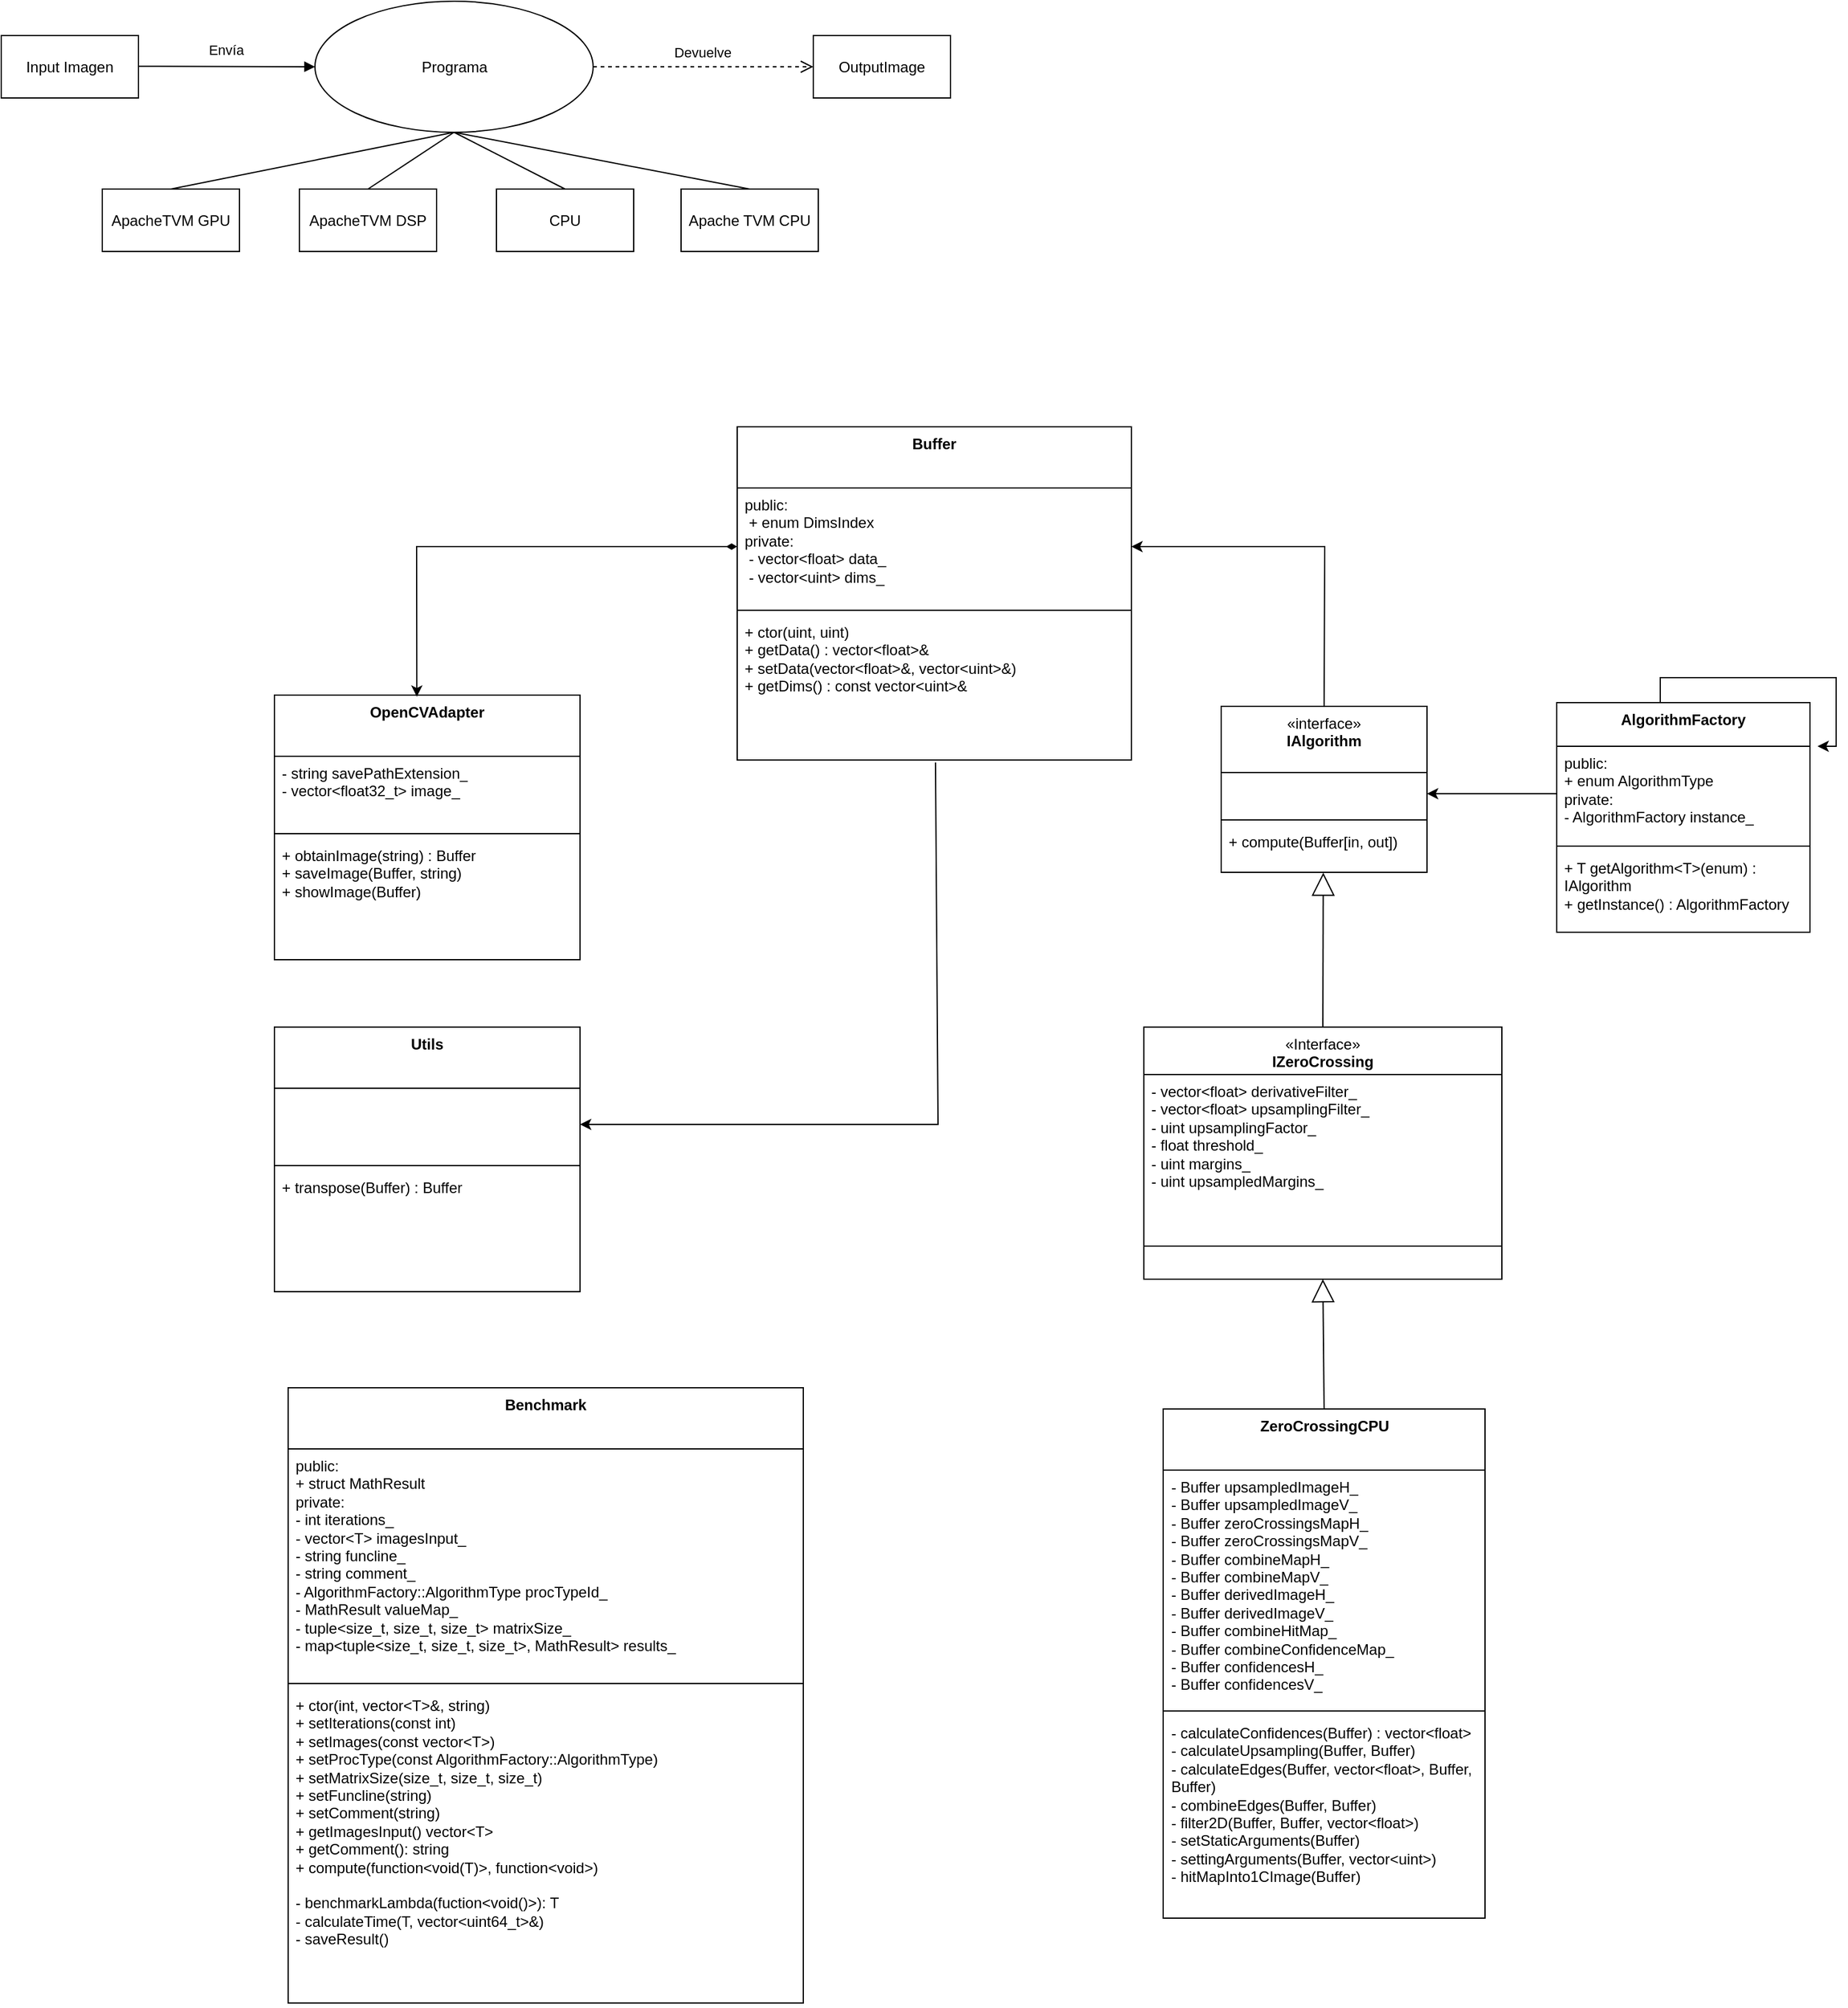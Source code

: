 <mxfile version="21.1.2" type="device">
  <diagram id="C5RBs43oDa-KdzZeNtuy" name="Page-1">
    <mxGraphModel dx="1982" dy="2638" grid="0" gridSize="10" guides="1" tooltips="1" connect="1" arrows="1" fold="1" page="0" pageScale="1" pageWidth="827" pageHeight="1169" math="0" shadow="0">
      <root>
        <mxCell id="WIyWlLk6GJQsqaUBKTNV-0" />
        <mxCell id="WIyWlLk6GJQsqaUBKTNV-1" parent="WIyWlLk6GJQsqaUBKTNV-0" />
        <mxCell id="w8qNlpFN52AXZ6-SE6C6-33" value="" style="endArrow=none;html=1;rounded=0;exitX=0.5;exitY=0;exitDx=0;exitDy=0;entryX=0.5;entryY=1;entryDx=0;entryDy=0;" parent="WIyWlLk6GJQsqaUBKTNV-1" source="w8qNlpFN52AXZ6-SE6C6-26" target="w8qNlpFN52AXZ6-SE6C6-20" edge="1">
          <mxGeometry width="50" height="50" relative="1" as="geometry">
            <mxPoint x="319" y="-459.5" as="sourcePoint" />
            <mxPoint x="298" y="-560.5" as="targetPoint" />
          </mxGeometry>
        </mxCell>
        <mxCell id="w8qNlpFN52AXZ6-SE6C6-34" value="" style="endArrow=none;html=1;rounded=0;exitX=0.5;exitY=0;exitDx=0;exitDy=0;entryX=0.5;entryY=1;entryDx=0;entryDy=0;" parent="WIyWlLk6GJQsqaUBKTNV-1" source="w8qNlpFN52AXZ6-SE6C6-25" target="w8qNlpFN52AXZ6-SE6C6-20" edge="1">
          <mxGeometry width="50" height="50" relative="1" as="geometry">
            <mxPoint x="238" y="-423.5" as="sourcePoint" />
            <mxPoint x="298" y="-561.5" as="targetPoint" />
          </mxGeometry>
        </mxCell>
        <mxCell id="w8qNlpFN52AXZ6-SE6C6-1" value="OpenCVAdapter" style="swimlane;fontStyle=1;align=center;verticalAlign=top;childLayout=stackLayout;horizontal=1;startSize=49;horizontalStack=0;resizeParent=1;resizeParentMax=0;resizeLast=0;collapsible=1;marginBottom=0;whiteSpace=wrap;html=1;" parent="WIyWlLk6GJQsqaUBKTNV-1" vertex="1">
          <mxGeometry x="153" y="-112" width="245" height="212" as="geometry">
            <mxRectangle x="-70" y="40" width="94" height="41" as="alternateBounds" />
          </mxGeometry>
        </mxCell>
        <mxCell id="w8qNlpFN52AXZ6-SE6C6-2" value="- string savePathExtension_&lt;br&gt;- vector&amp;lt;float32_t&amp;gt; image_" style="text;strokeColor=none;fillColor=none;align=left;verticalAlign=top;spacingLeft=4;spacingRight=4;overflow=hidden;rotatable=0;points=[[0,0.5],[1,0.5]];portConstraint=eastwest;whiteSpace=wrap;html=1;" parent="w8qNlpFN52AXZ6-SE6C6-1" vertex="1">
          <mxGeometry y="49" width="245" height="58" as="geometry" />
        </mxCell>
        <mxCell id="w8qNlpFN52AXZ6-SE6C6-3" value="" style="line;strokeWidth=1;fillColor=none;align=left;verticalAlign=middle;spacingTop=-1;spacingLeft=3;spacingRight=3;rotatable=0;labelPosition=right;points=[];portConstraint=eastwest;strokeColor=inherit;" parent="w8qNlpFN52AXZ6-SE6C6-1" vertex="1">
          <mxGeometry y="107" width="245" height="8" as="geometry" />
        </mxCell>
        <mxCell id="w8qNlpFN52AXZ6-SE6C6-4" value="+ obtainImage(string) : Buffer&lt;br&gt;+ saveImage(Buffer, string)&lt;br&gt;+ showImage(Buffer)" style="text;strokeColor=none;fillColor=none;align=left;verticalAlign=top;spacingLeft=4;spacingRight=4;overflow=hidden;rotatable=0;points=[[0,0.5],[1,0.5]];portConstraint=eastwest;whiteSpace=wrap;html=1;" parent="w8qNlpFN52AXZ6-SE6C6-1" vertex="1">
          <mxGeometry y="115" width="245" height="97" as="geometry" />
        </mxCell>
        <mxCell id="w8qNlpFN52AXZ6-SE6C6-19" value="Input Imagen" style="html=1;whiteSpace=wrap;" parent="WIyWlLk6GJQsqaUBKTNV-1" vertex="1">
          <mxGeometry x="-66" y="-640.5" width="110" height="50" as="geometry" />
        </mxCell>
        <mxCell id="w8qNlpFN52AXZ6-SE6C6-20" value="Programa" style="ellipse;whiteSpace=wrap;html=1;" parent="WIyWlLk6GJQsqaUBKTNV-1" vertex="1">
          <mxGeometry x="185.5" y="-668" width="223" height="105" as="geometry" />
        </mxCell>
        <mxCell id="w8qNlpFN52AXZ6-SE6C6-21" value="OutputImage" style="html=1;whiteSpace=wrap;" parent="WIyWlLk6GJQsqaUBKTNV-1" vertex="1">
          <mxGeometry x="585" y="-640.5" width="110" height="50" as="geometry" />
        </mxCell>
        <mxCell id="w8qNlpFN52AXZ6-SE6C6-24" value="CPU" style="html=1;whiteSpace=wrap;" parent="WIyWlLk6GJQsqaUBKTNV-1" vertex="1">
          <mxGeometry x="331" y="-517.5" width="110" height="50" as="geometry" />
        </mxCell>
        <mxCell id="w8qNlpFN52AXZ6-SE6C6-25" value="ApacheTVM GPU" style="html=1;whiteSpace=wrap;" parent="WIyWlLk6GJQsqaUBKTNV-1" vertex="1">
          <mxGeometry x="15" y="-517.5" width="110" height="50" as="geometry" />
        </mxCell>
        <mxCell id="w8qNlpFN52AXZ6-SE6C6-26" value="ApacheTVM DSP" style="html=1;whiteSpace=wrap;" parent="WIyWlLk6GJQsqaUBKTNV-1" vertex="1">
          <mxGeometry x="173" y="-517.5" width="110" height="50" as="geometry" />
        </mxCell>
        <mxCell id="w8qNlpFN52AXZ6-SE6C6-27" value="Apache TVM CPU" style="html=1;whiteSpace=wrap;" parent="WIyWlLk6GJQsqaUBKTNV-1" vertex="1">
          <mxGeometry x="479" y="-517.5" width="110" height="50" as="geometry" />
        </mxCell>
        <mxCell id="w8qNlpFN52AXZ6-SE6C6-28" value="Devuelve" style="html=1;verticalAlign=bottom;endArrow=open;dashed=1;endSize=8;edgeStyle=elbowEdgeStyle;elbow=vertical;curved=0;rounded=0;exitX=1;exitY=0.5;exitDx=0;exitDy=0;entryX=0;entryY=0.5;entryDx=0;entryDy=0;" parent="WIyWlLk6GJQsqaUBKTNV-1" source="w8qNlpFN52AXZ6-SE6C6-20" target="w8qNlpFN52AXZ6-SE6C6-21" edge="1">
          <mxGeometry x="-0.009" y="3" relative="1" as="geometry">
            <mxPoint x="384" y="-401.5" as="sourcePoint" />
            <mxPoint x="554" y="-613.5" as="targetPoint" />
            <mxPoint as="offset" />
          </mxGeometry>
        </mxCell>
        <mxCell id="w8qNlpFN52AXZ6-SE6C6-29" value="Envía" style="html=1;verticalAlign=bottom;endArrow=block;edgeStyle=elbowEdgeStyle;elbow=vertical;curved=0;rounded=0;entryX=0;entryY=0.5;entryDx=0;entryDy=0;" parent="WIyWlLk6GJQsqaUBKTNV-1" target="w8qNlpFN52AXZ6-SE6C6-20" edge="1">
          <mxGeometry x="-0.008" y="5" width="80" relative="1" as="geometry">
            <mxPoint x="44" y="-615.92" as="sourcePoint" />
            <mxPoint x="124" y="-615.92" as="targetPoint" />
            <mxPoint as="offset" />
          </mxGeometry>
        </mxCell>
        <mxCell id="w8qNlpFN52AXZ6-SE6C6-31" value="" style="endArrow=none;html=1;rounded=0;entryX=0.5;entryY=1;entryDx=0;entryDy=0;exitX=0.5;exitY=0;exitDx=0;exitDy=0;" parent="WIyWlLk6GJQsqaUBKTNV-1" source="w8qNlpFN52AXZ6-SE6C6-24" target="w8qNlpFN52AXZ6-SE6C6-20" edge="1">
          <mxGeometry width="50" height="50" relative="1" as="geometry">
            <mxPoint x="169" y="-507.5" as="sourcePoint" />
            <mxPoint x="307" y="-552.5" as="targetPoint" />
          </mxGeometry>
        </mxCell>
        <mxCell id="w8qNlpFN52AXZ6-SE6C6-32" value="" style="endArrow=none;html=1;rounded=0;entryX=0.5;entryY=1;entryDx=0;entryDy=0;exitX=0.5;exitY=0;exitDx=0;exitDy=0;" parent="WIyWlLk6GJQsqaUBKTNV-1" source="w8qNlpFN52AXZ6-SE6C6-27" target="w8qNlpFN52AXZ6-SE6C6-20" edge="1">
          <mxGeometry width="50" height="50" relative="1" as="geometry">
            <mxPoint x="307" y="-507.5" as="sourcePoint" />
            <mxPoint x="307" y="-552.5" as="targetPoint" />
          </mxGeometry>
        </mxCell>
        <mxCell id="w8qNlpFN52AXZ6-SE6C6-35" value="&lt;span style=&quot;font-weight: normal;&quot;&gt;«interface»&lt;/span&gt;&lt;br style=&quot;border-color: var(--border-color); font-weight: 400;&quot;&gt;IAlgorithm" style="swimlane;fontStyle=1;align=center;verticalAlign=top;childLayout=stackLayout;horizontal=1;startSize=53;horizontalStack=0;resizeParent=1;resizeParentMax=0;resizeLast=0;collapsible=1;marginBottom=0;whiteSpace=wrap;html=1;" parent="WIyWlLk6GJQsqaUBKTNV-1" vertex="1">
          <mxGeometry x="912" y="-103" width="165" height="133" as="geometry">
            <mxRectangle x="-70" y="40" width="94" height="41" as="alternateBounds" />
          </mxGeometry>
        </mxCell>
        <mxCell id="w8qNlpFN52AXZ6-SE6C6-36" value="&amp;nbsp;&amp;nbsp;" style="text;strokeColor=none;fillColor=none;align=left;verticalAlign=top;spacingLeft=4;spacingRight=4;overflow=hidden;rotatable=0;points=[[0,0.5],[1,0.5]];portConstraint=eastwest;whiteSpace=wrap;html=1;" parent="w8qNlpFN52AXZ6-SE6C6-35" vertex="1">
          <mxGeometry y="53" width="165" height="34" as="geometry" />
        </mxCell>
        <mxCell id="w8qNlpFN52AXZ6-SE6C6-37" value="" style="line;strokeWidth=1;fillColor=none;align=left;verticalAlign=middle;spacingTop=-1;spacingLeft=3;spacingRight=3;rotatable=0;labelPosition=right;points=[];portConstraint=eastwest;strokeColor=inherit;" parent="w8qNlpFN52AXZ6-SE6C6-35" vertex="1">
          <mxGeometry y="87" width="165" height="8" as="geometry" />
        </mxCell>
        <mxCell id="w8qNlpFN52AXZ6-SE6C6-38" value="+ compute(Buffer[in, out])&lt;br&gt;" style="text;strokeColor=none;fillColor=none;align=left;verticalAlign=top;spacingLeft=4;spacingRight=4;overflow=hidden;rotatable=0;points=[[0,0.5],[1,0.5]];portConstraint=eastwest;whiteSpace=wrap;html=1;" parent="w8qNlpFN52AXZ6-SE6C6-35" vertex="1">
          <mxGeometry y="95" width="165" height="38" as="geometry" />
        </mxCell>
        <mxCell id="w8qNlpFN52AXZ6-SE6C6-51" value="&lt;span style=&quot;font-weight: normal;&quot;&gt;«Interface»&lt;/span&gt;&lt;br&gt;IZeroCrossing" style="swimlane;fontStyle=1;align=center;verticalAlign=top;childLayout=stackLayout;horizontal=1;startSize=38;horizontalStack=0;resizeParent=1;resizeParentMax=0;resizeLast=0;collapsible=1;marginBottom=0;whiteSpace=wrap;html=1;" parent="WIyWlLk6GJQsqaUBKTNV-1" vertex="1">
          <mxGeometry x="850" y="154" width="287" height="202" as="geometry">
            <mxRectangle x="-70" y="40" width="94" height="41" as="alternateBounds" />
          </mxGeometry>
        </mxCell>
        <mxCell id="w8qNlpFN52AXZ6-SE6C6-52" value="- vector&amp;lt;float&amp;gt; derivativeFilter_&lt;br style=&quot;border-color: var(--border-color);&quot;&gt;- vector&amp;lt;float&amp;gt; upsamplingFilter_&lt;br&gt;- uint upsamplingFactor_&lt;br&gt;- float threshold_&lt;br&gt;- uint margins_&lt;br&gt;- uint upsampledMargins_&lt;br&gt;" style="text;strokeColor=none;fillColor=none;align=left;verticalAlign=top;spacingLeft=4;spacingRight=4;overflow=hidden;rotatable=0;points=[[0,0.5],[1,0.5]];portConstraint=eastwest;whiteSpace=wrap;html=1;" parent="w8qNlpFN52AXZ6-SE6C6-51" vertex="1">
          <mxGeometry y="38" width="287" height="111" as="geometry" />
        </mxCell>
        <mxCell id="w8qNlpFN52AXZ6-SE6C6-53" value="" style="line;strokeWidth=1;fillColor=none;align=left;verticalAlign=middle;spacingTop=-1;spacingLeft=3;spacingRight=3;rotatable=0;labelPosition=right;points=[];portConstraint=eastwest;strokeColor=inherit;" parent="w8qNlpFN52AXZ6-SE6C6-51" vertex="1">
          <mxGeometry y="149" width="287" height="53" as="geometry" />
        </mxCell>
        <mxCell id="w8qNlpFN52AXZ6-SE6C6-67" value="&lt;br&gt;" style="endArrow=block;endSize=16;endFill=0;html=1;rounded=0;entryX=0.496;entryY=1.006;entryDx=0;entryDy=0;entryPerimeter=0;exitX=0.5;exitY=0;exitDx=0;exitDy=0;" parent="WIyWlLk6GJQsqaUBKTNV-1" source="w8qNlpFN52AXZ6-SE6C6-51" target="w8qNlpFN52AXZ6-SE6C6-38" edge="1">
          <mxGeometry width="160" relative="1" as="geometry">
            <mxPoint x="1090" y="169" as="sourcePoint" />
            <mxPoint x="1090" y="56" as="targetPoint" />
            <Array as="points" />
          </mxGeometry>
        </mxCell>
        <mxCell id="w8qNlpFN52AXZ6-SE6C6-78" value="" style="endArrow=diamondThin;html=1;rounded=0;entryX=0;entryY=0.5;entryDx=0;entryDy=0;exitX=0.466;exitY=0.006;exitDx=0;exitDy=0;exitPerimeter=0;startArrow=classic;startFill=1;endFill=1;" parent="WIyWlLk6GJQsqaUBKTNV-1" source="w8qNlpFN52AXZ6-SE6C6-1" target="w8qNlpFN52AXZ6-SE6C6-117" edge="1">
          <mxGeometry width="50" height="50" relative="1" as="geometry">
            <mxPoint x="256" y="-217" as="sourcePoint" />
            <mxPoint x="308" y="49" as="targetPoint" />
            <Array as="points">
              <mxPoint x="267" y="-231" />
            </Array>
          </mxGeometry>
        </mxCell>
        <mxCell id="w8qNlpFN52AXZ6-SE6C6-87" value="" style="endArrow=classic;html=1;rounded=0;entryX=1;entryY=0.5;entryDx=0;entryDy=0;exitX=0;exitY=0.5;exitDx=0;exitDy=0;" parent="WIyWlLk6GJQsqaUBKTNV-1" source="w8qNlpFN52AXZ6-SE6C6-121" target="w8qNlpFN52AXZ6-SE6C6-36" edge="1">
          <mxGeometry width="50" height="50" relative="1" as="geometry">
            <mxPoint x="1290" y="-31" as="sourcePoint" />
            <mxPoint x="1227" y="39" as="targetPoint" />
          </mxGeometry>
        </mxCell>
        <mxCell id="w8qNlpFN52AXZ6-SE6C6-116" value="Buffer&lt;br&gt;" style="swimlane;fontStyle=1;align=center;verticalAlign=top;childLayout=stackLayout;horizontal=1;startSize=49;horizontalStack=0;resizeParent=1;resizeParentMax=0;resizeLast=0;collapsible=1;marginBottom=0;whiteSpace=wrap;html=1;" parent="WIyWlLk6GJQsqaUBKTNV-1" vertex="1">
          <mxGeometry x="524" y="-327" width="316" height="267" as="geometry">
            <mxRectangle x="-70" y="40" width="94" height="41" as="alternateBounds" />
          </mxGeometry>
        </mxCell>
        <mxCell id="w8qNlpFN52AXZ6-SE6C6-117" value="public:&lt;br&gt;&amp;nbsp;+ enum DimsIndex&lt;br&gt;private:&lt;br&gt;&amp;nbsp;- vector&amp;lt;float&amp;gt; data_&amp;nbsp;&lt;br&gt;&amp;nbsp;- vector&amp;lt;uint&amp;gt; dims_" style="text;strokeColor=none;fillColor=none;align=left;verticalAlign=top;spacingLeft=4;spacingRight=4;overflow=hidden;rotatable=0;points=[[0,0.5],[1,0.5]];portConstraint=eastwest;whiteSpace=wrap;html=1;" parent="w8qNlpFN52AXZ6-SE6C6-116" vertex="1">
          <mxGeometry y="49" width="316" height="94" as="geometry" />
        </mxCell>
        <mxCell id="w8qNlpFN52AXZ6-SE6C6-118" value="" style="line;strokeWidth=1;fillColor=none;align=left;verticalAlign=middle;spacingTop=-1;spacingLeft=3;spacingRight=3;rotatable=0;labelPosition=right;points=[];portConstraint=eastwest;strokeColor=inherit;" parent="w8qNlpFN52AXZ6-SE6C6-116" vertex="1">
          <mxGeometry y="143" width="316" height="8" as="geometry" />
        </mxCell>
        <mxCell id="w8qNlpFN52AXZ6-SE6C6-119" value="+ ctor(uint, uint)&lt;br style=&quot;border-color: var(--border-color);&quot;&gt;+ getData() : vector&amp;lt;float&amp;gt;&amp;amp;&lt;br&gt;+ setData(vector&amp;lt;float&amp;gt;&amp;amp;, vector&amp;lt;uint&amp;gt;&amp;amp;)&lt;br&gt;+ getDims() : const vector&amp;lt;uint&amp;gt;&amp;amp;" style="text;strokeColor=none;fillColor=none;align=left;verticalAlign=top;spacingLeft=4;spacingRight=4;overflow=hidden;rotatable=0;points=[[0,0.5],[1,0.5]];portConstraint=eastwest;whiteSpace=wrap;html=1;" parent="w8qNlpFN52AXZ6-SE6C6-116" vertex="1">
          <mxGeometry y="151" width="316" height="116" as="geometry" />
        </mxCell>
        <mxCell id="w8qNlpFN52AXZ6-SE6C6-120" value="AlgorithmFactory" style="swimlane;fontStyle=1;align=center;verticalAlign=top;childLayout=stackLayout;horizontal=1;startSize=35;horizontalStack=0;resizeParent=1;resizeParentMax=0;resizeLast=0;collapsible=1;marginBottom=0;whiteSpace=wrap;html=1;" parent="WIyWlLk6GJQsqaUBKTNV-1" vertex="1">
          <mxGeometry x="1181" y="-106" width="203" height="184" as="geometry">
            <mxRectangle x="-70" y="40" width="94" height="41" as="alternateBounds" />
          </mxGeometry>
        </mxCell>
        <mxCell id="w8qNlpFN52AXZ6-SE6C6-121" value="public:&lt;br&gt;+ enum AlgorithmType&lt;br&gt;private:&lt;br&gt;- AlgorithmFactory instance_" style="text;strokeColor=none;fillColor=none;align=left;verticalAlign=top;spacingLeft=4;spacingRight=4;overflow=hidden;rotatable=0;points=[[0,0.5],[1,0.5]];portConstraint=eastwest;whiteSpace=wrap;html=1;" parent="w8qNlpFN52AXZ6-SE6C6-120" vertex="1">
          <mxGeometry y="35" width="203" height="76" as="geometry" />
        </mxCell>
        <mxCell id="w8qNlpFN52AXZ6-SE6C6-122" value="" style="line;strokeWidth=1;fillColor=none;align=left;verticalAlign=middle;spacingTop=-1;spacingLeft=3;spacingRight=3;rotatable=0;labelPosition=right;points=[];portConstraint=eastwest;strokeColor=inherit;" parent="w8qNlpFN52AXZ6-SE6C6-120" vertex="1">
          <mxGeometry y="111" width="203" height="8" as="geometry" />
        </mxCell>
        <mxCell id="w8qNlpFN52AXZ6-SE6C6-126" value="" style="edgeStyle=orthogonalEdgeStyle;rounded=0;orthogonalLoop=1;jettySize=auto;html=1;entryX=1.03;entryY=0;entryDx=0;entryDy=0;entryPerimeter=0;" parent="w8qNlpFN52AXZ6-SE6C6-120" source="w8qNlpFN52AXZ6-SE6C6-120" target="w8qNlpFN52AXZ6-SE6C6-121" edge="1">
          <mxGeometry relative="1" as="geometry">
            <mxPoint x="287.5" y="61" as="targetPoint" />
            <Array as="points">
              <mxPoint x="83" y="-20" />
              <mxPoint x="224" y="-20" />
              <mxPoint x="224" y="35" />
            </Array>
          </mxGeometry>
        </mxCell>
        <mxCell id="w8qNlpFN52AXZ6-SE6C6-123" value="+ T getAlgorithm&amp;lt;T&amp;gt;(enum) : IAlgorithm&lt;br&gt;+ getInstance() : AlgorithmFactory" style="text;strokeColor=none;fillColor=none;align=left;verticalAlign=top;spacingLeft=4;spacingRight=4;overflow=hidden;rotatable=0;points=[[0,0.5],[1,0.5]];portConstraint=eastwest;whiteSpace=wrap;html=1;" parent="w8qNlpFN52AXZ6-SE6C6-120" vertex="1">
          <mxGeometry y="119" width="203" height="65" as="geometry" />
        </mxCell>
        <mxCell id="w8qNlpFN52AXZ6-SE6C6-127" value="" style="endArrow=classic;html=1;rounded=0;entryX=1;entryY=0.5;entryDx=0;entryDy=0;exitX=0.5;exitY=0;exitDx=0;exitDy=0;" parent="WIyWlLk6GJQsqaUBKTNV-1" source="w8qNlpFN52AXZ6-SE6C6-35" target="w8qNlpFN52AXZ6-SE6C6-117" edge="1">
          <mxGeometry width="50" height="50" relative="1" as="geometry">
            <mxPoint x="1298" y="-21" as="sourcePoint" />
            <mxPoint x="1160" y="-21" as="targetPoint" />
            <Array as="points">
              <mxPoint x="995" y="-231" />
            </Array>
          </mxGeometry>
        </mxCell>
        <mxCell id="cHdyN8I5Qi_sDTrci4AM-0" value="&lt;br&gt;" style="endArrow=block;endSize=16;endFill=0;html=1;rounded=0;entryX=0.5;entryY=1;entryDx=0;entryDy=0;exitX=0.5;exitY=0;exitDx=0;exitDy=0;" parent="WIyWlLk6GJQsqaUBKTNV-1" source="cHdyN8I5Qi_sDTrci4AM-1" target="w8qNlpFN52AXZ6-SE6C6-51" edge="1">
          <mxGeometry width="160" relative="1" as="geometry">
            <mxPoint x="992" y="599" as="sourcePoint" />
            <mxPoint x="991.917" y="493.96" as="targetPoint" />
            <Array as="points" />
          </mxGeometry>
        </mxCell>
        <mxCell id="cHdyN8I5Qi_sDTrci4AM-1" value="ZeroCrossingCPU&lt;br&gt;" style="swimlane;fontStyle=1;align=center;verticalAlign=top;childLayout=stackLayout;horizontal=1;startSize=49;horizontalStack=0;resizeParent=1;resizeParentMax=0;resizeLast=0;collapsible=1;marginBottom=0;whiteSpace=wrap;html=1;" parent="WIyWlLk6GJQsqaUBKTNV-1" vertex="1">
          <mxGeometry x="865.5" y="460" width="258" height="408" as="geometry">
            <mxRectangle x="-70" y="40" width="94" height="41" as="alternateBounds" />
          </mxGeometry>
        </mxCell>
        <mxCell id="cHdyN8I5Qi_sDTrci4AM-2" value="- Buffer upsampledImageH_&lt;br&gt;- Buffer upsampledImageV_&lt;br&gt;- Buffer zeroCrossingsMapH_&lt;br&gt;- Buffer zeroCrossingsMapV_&lt;br style=&quot;border-color: var(--border-color);&quot;&gt;- Buffer combineMapH_&lt;br&gt;- Buffer combineMapV_&lt;br&gt;- Buffer derivedImageH_&lt;br&gt;- Buffer derivedImageV_&lt;br&gt;- Buffer combineHitMap_&lt;br&gt;- Buffer combineConfidenceMap_&lt;br&gt;- Buffer confidencesH_&lt;br&gt;- Buffer confidencesV_" style="text;strokeColor=none;fillColor=none;align=left;verticalAlign=top;spacingLeft=4;spacingRight=4;overflow=hidden;rotatable=0;points=[[0,0.5],[1,0.5]];portConstraint=eastwest;whiteSpace=wrap;html=1;" parent="cHdyN8I5Qi_sDTrci4AM-1" vertex="1">
          <mxGeometry y="49" width="258" height="189" as="geometry" />
        </mxCell>
        <mxCell id="cHdyN8I5Qi_sDTrci4AM-3" value="" style="line;strokeWidth=1;fillColor=none;align=left;verticalAlign=middle;spacingTop=-1;spacingLeft=3;spacingRight=3;rotatable=0;labelPosition=right;points=[];portConstraint=eastwest;strokeColor=inherit;" parent="cHdyN8I5Qi_sDTrci4AM-1" vertex="1">
          <mxGeometry y="238" width="258" height="8" as="geometry" />
        </mxCell>
        <mxCell id="cHdyN8I5Qi_sDTrci4AM-4" value="- calculateConfidences(Buffer) : vector&amp;lt;float&amp;gt;&lt;br style=&quot;border-color: var(--border-color);&quot;&gt;- calculateUpsampling(Buffer, Buffer)&lt;br style=&quot;border-color: var(--border-color);&quot;&gt;- calculateEdges(Buffer, vector&amp;lt;float&amp;gt;, Buffer, Buffer)&amp;nbsp;&lt;br style=&quot;border-color: var(--border-color);&quot;&gt;- combineEdges(Buffer, Buffer)&amp;nbsp;&lt;br&gt;- filter2D(Buffer, Buffer, vector&amp;lt;float&amp;gt;)&lt;br&gt;- setStaticArguments(Buffer)&lt;br&gt;- settingArguments(Buffer, vector&amp;lt;uint&amp;gt;)&lt;br&gt;- hitMapInto1CImage(Buffer)" style="text;strokeColor=none;fillColor=none;align=left;verticalAlign=top;spacingLeft=4;spacingRight=4;overflow=hidden;rotatable=0;points=[[0,0.5],[1,0.5]];portConstraint=eastwest;whiteSpace=wrap;html=1;" parent="cHdyN8I5Qi_sDTrci4AM-1" vertex="1">
          <mxGeometry y="246" width="258" height="162" as="geometry" />
        </mxCell>
        <mxCell id="cHdyN8I5Qi_sDTrci4AM-7" value="Utils" style="swimlane;fontStyle=1;align=center;verticalAlign=top;childLayout=stackLayout;horizontal=1;startSize=49;horizontalStack=0;resizeParent=1;resizeParentMax=0;resizeLast=0;collapsible=1;marginBottom=0;whiteSpace=wrap;html=1;" parent="WIyWlLk6GJQsqaUBKTNV-1" vertex="1">
          <mxGeometry x="153" y="154" width="245" height="212" as="geometry">
            <mxRectangle x="-70" y="40" width="94" height="41" as="alternateBounds" />
          </mxGeometry>
        </mxCell>
        <mxCell id="cHdyN8I5Qi_sDTrci4AM-8" value="&amp;nbsp;&amp;nbsp;" style="text;strokeColor=none;fillColor=none;align=left;verticalAlign=top;spacingLeft=4;spacingRight=4;overflow=hidden;rotatable=0;points=[[0,0.5],[1,0.5]];portConstraint=eastwest;whiteSpace=wrap;html=1;" parent="cHdyN8I5Qi_sDTrci4AM-7" vertex="1">
          <mxGeometry y="49" width="245" height="58" as="geometry" />
        </mxCell>
        <mxCell id="cHdyN8I5Qi_sDTrci4AM-9" value="" style="line;strokeWidth=1;fillColor=none;align=left;verticalAlign=middle;spacingTop=-1;spacingLeft=3;spacingRight=3;rotatable=0;labelPosition=right;points=[];portConstraint=eastwest;strokeColor=inherit;" parent="cHdyN8I5Qi_sDTrci4AM-7" vertex="1">
          <mxGeometry y="107" width="245" height="8" as="geometry" />
        </mxCell>
        <mxCell id="cHdyN8I5Qi_sDTrci4AM-10" value="+ transpose(Buffer) : Buffer" style="text;strokeColor=none;fillColor=none;align=left;verticalAlign=top;spacingLeft=4;spacingRight=4;overflow=hidden;rotatable=0;points=[[0,0.5],[1,0.5]];portConstraint=eastwest;whiteSpace=wrap;html=1;" parent="cHdyN8I5Qi_sDTrci4AM-7" vertex="1">
          <mxGeometry y="115" width="245" height="97" as="geometry" />
        </mxCell>
        <mxCell id="cHdyN8I5Qi_sDTrci4AM-11" value="" style="endArrow=classic;html=1;rounded=0;entryX=1;entryY=0.5;entryDx=0;entryDy=0;exitX=0.503;exitY=1.017;exitDx=0;exitDy=0;exitPerimeter=0;" parent="WIyWlLk6GJQsqaUBKTNV-1" source="w8qNlpFN52AXZ6-SE6C6-119" target="cHdyN8I5Qi_sDTrci4AM-8" edge="1">
          <mxGeometry width="50" height="50" relative="1" as="geometry">
            <mxPoint x="1005" y="-93" as="sourcePoint" />
            <mxPoint x="850" y="-221" as="targetPoint" />
            <Array as="points">
              <mxPoint x="685" y="232" />
            </Array>
          </mxGeometry>
        </mxCell>
        <mxCell id="Fp6X4gsydeR2zJTl0b8c-1" value="Benchmark" style="swimlane;fontStyle=1;align=center;verticalAlign=top;childLayout=stackLayout;horizontal=1;startSize=49;horizontalStack=0;resizeParent=1;resizeParentMax=0;resizeLast=0;collapsible=1;marginBottom=0;whiteSpace=wrap;html=1;" vertex="1" parent="WIyWlLk6GJQsqaUBKTNV-1">
          <mxGeometry x="164" y="443" width="413" height="493" as="geometry">
            <mxRectangle x="-70" y="40" width="94" height="41" as="alternateBounds" />
          </mxGeometry>
        </mxCell>
        <mxCell id="Fp6X4gsydeR2zJTl0b8c-2" value="public:&lt;br&gt;+ struct MathResult&lt;br&gt;private:&lt;br&gt;- int iterations_&lt;br&gt;- vector&amp;lt;T&amp;gt; imagesInput_&lt;br&gt;- string funcline_&lt;br&gt;- string comment_&lt;br&gt;- AlgorithmFactory::AlgorithmType procTypeId_&lt;br&gt;- MathResult valueMap_&lt;br&gt;- tuple&amp;lt;size_t, size_t, size_t&amp;gt; matrixSize_&lt;br&gt;- map&amp;lt;tuple&amp;lt;size_t, size_t, size_t&amp;gt;, MathResult&amp;gt; results_" style="text;strokeColor=none;fillColor=none;align=left;verticalAlign=top;spacingLeft=4;spacingRight=4;overflow=hidden;rotatable=0;points=[[0,0.5],[1,0.5]];portConstraint=eastwest;whiteSpace=wrap;html=1;" vertex="1" parent="Fp6X4gsydeR2zJTl0b8c-1">
          <mxGeometry y="49" width="413" height="184" as="geometry" />
        </mxCell>
        <mxCell id="Fp6X4gsydeR2zJTl0b8c-3" value="" style="line;strokeWidth=1;fillColor=none;align=left;verticalAlign=middle;spacingTop=-1;spacingLeft=3;spacingRight=3;rotatable=0;labelPosition=right;points=[];portConstraint=eastwest;strokeColor=inherit;" vertex="1" parent="Fp6X4gsydeR2zJTl0b8c-1">
          <mxGeometry y="233" width="413" height="8" as="geometry" />
        </mxCell>
        <mxCell id="Fp6X4gsydeR2zJTl0b8c-4" value="+ ctor(int, vector&amp;lt;T&amp;gt;&amp;amp;, string)&lt;br&gt;+ setIterations(const int)&lt;br&gt;+ setImages(const vector&amp;lt;T&amp;gt;)&lt;br&gt;+ setProcType(const AlgorithmFactory::AlgorithmType)&lt;br&gt;+ setMatrixSize(size_t, size_t, size_t)&lt;br&gt;+ setFuncline(string)&lt;br&gt;+ setComment(string)&lt;br&gt;+ getImagesInput() vector&amp;lt;T&amp;gt;&lt;br&gt;+ getComment(): string&lt;br&gt;+ compute(function&amp;lt;void(T)&amp;gt;, function&amp;lt;void&amp;gt;)&lt;br&gt;&lt;br&gt;- benchmarkLambda(fuction&amp;lt;void()&amp;gt;): T&lt;br&gt;- calculateTime(T, vector&amp;lt;uint64_t&amp;gt;&amp;amp;)&lt;br&gt;- saveResult()" style="text;strokeColor=none;fillColor=none;align=left;verticalAlign=top;spacingLeft=4;spacingRight=4;overflow=hidden;rotatable=0;points=[[0,0.5],[1,0.5]];portConstraint=eastwest;whiteSpace=wrap;html=1;" vertex="1" parent="Fp6X4gsydeR2zJTl0b8c-1">
          <mxGeometry y="241" width="413" height="252" as="geometry" />
        </mxCell>
      </root>
    </mxGraphModel>
  </diagram>
</mxfile>
